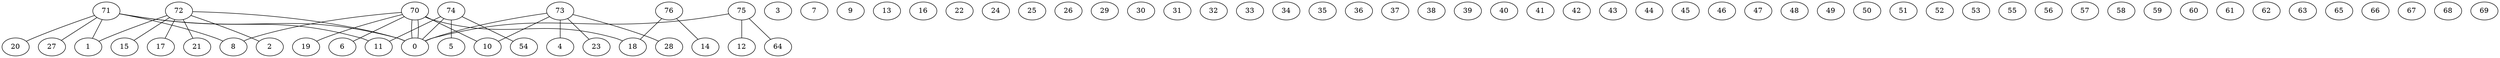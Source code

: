 graph G {
0;
1;
2;
3;
4;
5;
6;
7;
8;
9;
10;
11;
12;
13;
14;
15;
16;
17;
18;
19;
20;
21;
22;
23;
24;
25;
26;
27;
28;
29;
30;
31;
32;
33;
34;
35;
36;
37;
38;
39;
40;
41;
42;
43;
44;
45;
46;
47;
48;
49;
50;
51;
52;
53;
54;
55;
56;
57;
58;
59;
60;
61;
62;
63;
64;
65;
66;
67;
68;
69;
70;
71;
72;
73;
74;
75;
76;
76--14 ;
76--18 ;
75--64 ;
75--12 ;
75--0 ;
74--11 ;
74--54 ;
74--5 ;
74--0 ;
73--4 ;
73--28 ;
73--10 ;
73--23 ;
73--0 ;
72--15 ;
72--2 ;
72--17 ;
72--21 ;
72--1 ;
72--0 ;
71--20 ;
71--27 ;
71--11 ;
71--8 ;
71--1 ;
71--0 ;
70--0 ;
70--10 ;
70--19 ;
70--6 ;
70--8 ;
70--18 ;
70--0 ;
}
